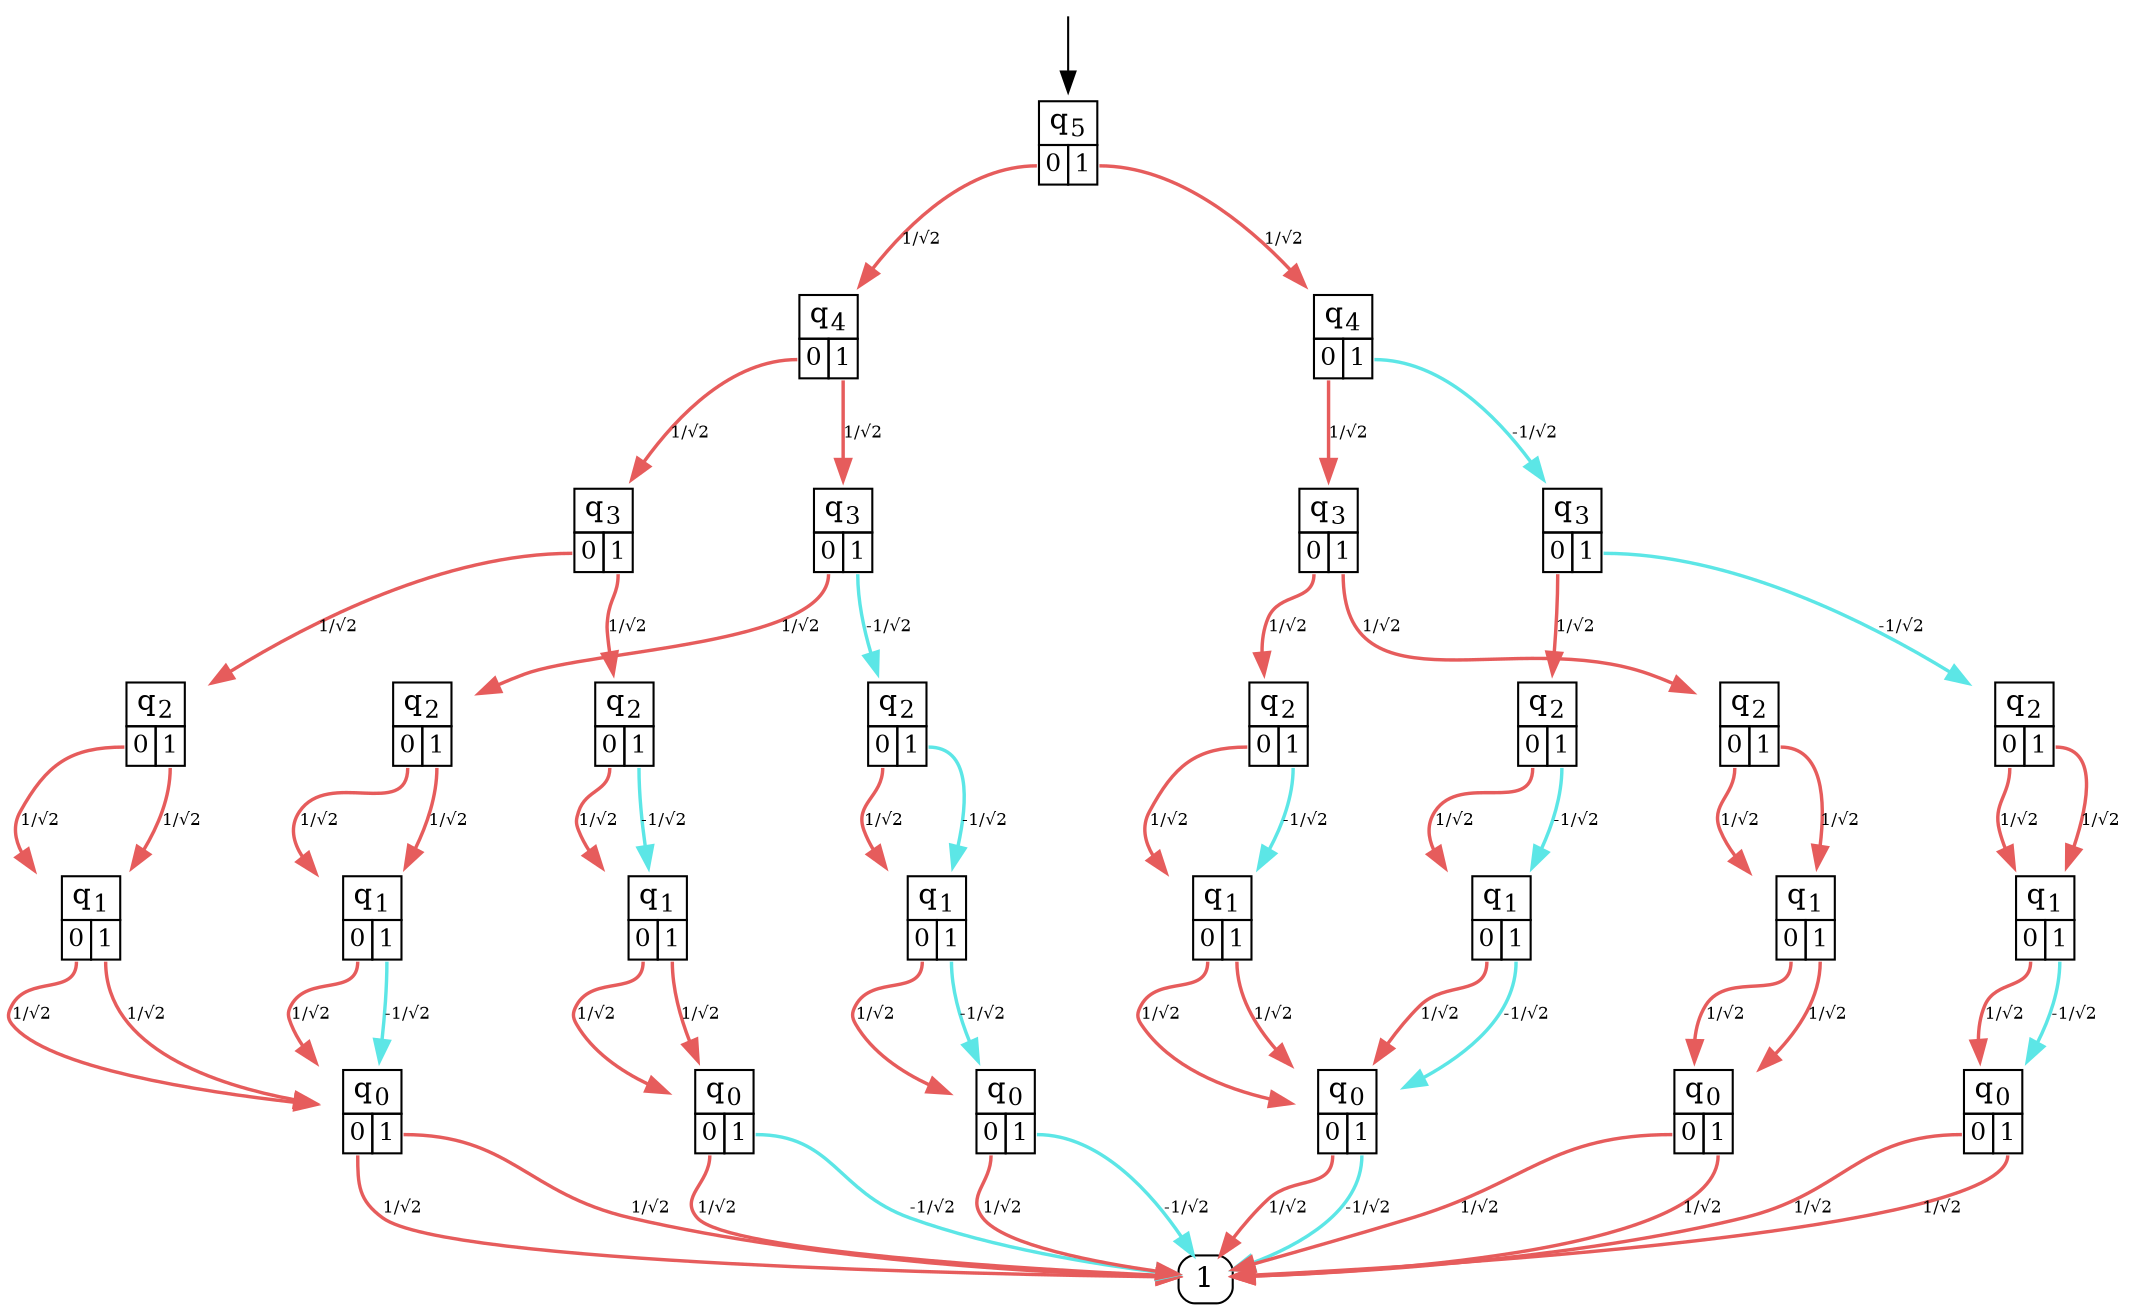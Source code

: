 digraph DD {
  graph [rankdir=TB, splines=true, nodesep=0.6];
  node [shape=none];
  edge [arrowhead=normal];
  root [shape=point, style=invis];
  node_24bd04180f0 [label=<<TABLE BORDER="0" CELLBORDER="1" CELLSPACING="0" CELLPADDING="2">
  <TR><TD COLSPAN="2" ALIGN="CENTER">q<sub>5</sub></TD></TR>
  <TR>
    <TD PORT="zero" ALIGN="CENTER"><FONT POINT-SIZE="12">0</FONT></TD>
    <TD PORT="one" ALIGN="CENTER"><FONT POINT-SIZE="12">1</FONT></TD>
  </TR>
</TABLE>>];
  node_24bd0418090 [label=<<TABLE BORDER="0" CELLBORDER="1" CELLSPACING="0" CELLPADDING="2">
  <TR><TD COLSPAN="2" ALIGN="CENTER">q<sub>4</sub></TD></TR>
  <TR>
    <TD PORT="zero" ALIGN="CENTER"><FONT POINT-SIZE="12">0</FONT></TD>
    <TD PORT="one" ALIGN="CENTER"><FONT POINT-SIZE="12">1</FONT></TD>
  </TR>
</TABLE>>];
  node_24bd0418030 [label=<<TABLE BORDER="0" CELLBORDER="1" CELLSPACING="0" CELLPADDING="2">
  <TR><TD COLSPAN="2" ALIGN="CENTER">q<sub>3</sub></TD></TR>
  <TR>
    <TD PORT="zero" ALIGN="CENTER"><FONT POINT-SIZE="12">0</FONT></TD>
    <TD PORT="one" ALIGN="CENTER"><FONT POINT-SIZE="12">1</FONT></TD>
  </TR>
</TABLE>>];
  node_24bd0418390 [label=<<TABLE BORDER="0" CELLBORDER="1" CELLSPACING="0" CELLPADDING="2">
  <TR><TD COLSPAN="2" ALIGN="CENTER">q<sub>2</sub></TD></TR>
  <TR>
    <TD PORT="zero" ALIGN="CENTER"><FONT POINT-SIZE="12">0</FONT></TD>
    <TD PORT="one" ALIGN="CENTER"><FONT POINT-SIZE="12">1</FONT></TD>
  </TR>
</TABLE>>];
  node_24bd04182d0 [label=<<TABLE BORDER="0" CELLBORDER="1" CELLSPACING="0" CELLPADDING="2">
  <TR><TD COLSPAN="2" ALIGN="CENTER">q<sub>1</sub></TD></TR>
  <TR>
    <TD PORT="zero" ALIGN="CENTER"><FONT POINT-SIZE="12">0</FONT></TD>
    <TD PORT="one" ALIGN="CENTER"><FONT POINT-SIZE="12">1</FONT></TD>
  </TR>
</TABLE>>];
  node_24bd0418330 [label=<<TABLE BORDER="0" CELLBORDER="1" CELLSPACING="0" CELLPADDING="2">
  <TR><TD COLSPAN="2" ALIGN="CENTER">q<sub>0</sub></TD></TR>
  <TR>
    <TD PORT="zero" ALIGN="CENTER"><FONT POINT-SIZE="12">0</FONT></TD>
    <TD PORT="one" ALIGN="CENTER"><FONT POINT-SIZE="12">1</FONT></TD>
  </TR>
</TABLE>>];
  node_24bd0418270 [label="1", shape=rectangle, style="rounded", width=0.3, height=0.3];
  node_24bd0418330:zero -> node_24bd0418270 [label=<<font point-size="8">1/√2</font>>, color="0.000 0.6 0.9", penwidth="1.648528137423857"];
  node_24bd0418330:one -> node_24bd0418270 [label=<<font point-size="8">1/√2</font>>, color="0.000 0.6 0.9", penwidth="1.648528137423857"];
  node_24bd04182d0:zero -> node_24bd0418330 [label=<<font point-size="8">1/√2</font>>, color="0.000 0.6 0.9", penwidth="1.648528137423857"];
  node_24bd04182d0:one -> node_24bd0418330 [label=<<font point-size="8">1/√2</font>>, color="0.000 0.6 0.9", penwidth="1.648528137423857"];
  node_24bd0418390:zero -> node_24bd04182d0 [label=<<font point-size="8">1/√2</font>>, color="0.000 0.6 0.9", penwidth="1.648528137423857"];
  node_24bd0418390:one -> node_24bd04182d0 [label=<<font point-size="8">1/√2</font>>, color="0.000 0.6 0.9", penwidth="1.648528137423857"];
  node_24bd0418030:zero -> node_24bd0418390 [label=<<font point-size="8">1/√2</font>>, color="0.000 0.6 0.9", penwidth="1.648528137423857"];
  node_24bd0417e50 [label=<<TABLE BORDER="0" CELLBORDER="1" CELLSPACING="0" CELLPADDING="2">
  <TR><TD COLSPAN="2" ALIGN="CENTER">q<sub>2</sub></TD></TR>
  <TR>
    <TD PORT="zero" ALIGN="CENTER"><FONT POINT-SIZE="12">0</FONT></TD>
    <TD PORT="one" ALIGN="CENTER"><FONT POINT-SIZE="12">1</FONT></TD>
  </TR>
</TABLE>>];
  node_24bd041b0e0 [label=<<TABLE BORDER="0" CELLBORDER="1" CELLSPACING="0" CELLPADDING="2">
  <TR><TD COLSPAN="2" ALIGN="CENTER">q<sub>1</sub></TD></TR>
  <TR>
    <TD PORT="zero" ALIGN="CENTER"><FONT POINT-SIZE="12">0</FONT></TD>
    <TD PORT="one" ALIGN="CENTER"><FONT POINT-SIZE="12">1</FONT></TD>
  </TR>
</TABLE>>];
  node_24bd041b080 [label=<<TABLE BORDER="0" CELLBORDER="1" CELLSPACING="0" CELLPADDING="2">
  <TR><TD COLSPAN="2" ALIGN="CENTER">q<sub>0</sub></TD></TR>
  <TR>
    <TD PORT="zero" ALIGN="CENTER"><FONT POINT-SIZE="12">0</FONT></TD>
    <TD PORT="one" ALIGN="CENTER"><FONT POINT-SIZE="12">1</FONT></TD>
  </TR>
</TABLE>>];
  node_24bd041b080:zero -> node_24bd0418270 [label=<<font point-size="8">1/√2</font>>, color="0.000 0.6 0.9", penwidth="1.648528137423857"];
  node_24bd041b080:one -> node_24bd0418270 [label=<<font point-size="8">-1/√2</font>>, color="0.500 0.6 0.9", penwidth="1.648528137423857"];
  node_24bd041b0e0:zero -> node_24bd041b080 [label=<<font point-size="8">1/√2</font>>, color="0.000 0.6 0.9", penwidth="1.648528137423857"];
  node_24bd041b0e0:one -> node_24bd041b080 [label=<<font point-size="8">1/√2</font>>, color="0.000 0.6 0.9", penwidth="1.648528137423857"];
  node_24bd0417e50:zero -> node_24bd041b0e0 [label=<<font point-size="8">1/√2</font>>, color="0.000 0.6 0.9", penwidth="1.648528137423857"];
  node_24bd0417e50:one -> node_24bd041b0e0 [label=<<font point-size="8">-1/√2</font>>, color="0.500 0.6 0.9", penwidth="1.648528137423857"];
  node_24bd0418030:one -> node_24bd0417e50 [label=<<font point-size="8">1/√2</font>>, color="0.000 0.6 0.9", penwidth="1.648528137423857"];
  node_24bd0418090:zero -> node_24bd0418030 [label=<<font point-size="8">1/√2</font>>, color="0.000 0.6 0.9", penwidth="1.648528137423857"];
  node_24bd0417f70 [label=<<TABLE BORDER="0" CELLBORDER="1" CELLSPACING="0" CELLPADDING="2">
  <TR><TD COLSPAN="2" ALIGN="CENTER">q<sub>3</sub></TD></TR>
  <TR>
    <TD PORT="zero" ALIGN="CENTER"><FONT POINT-SIZE="12">0</FONT></TD>
    <TD PORT="one" ALIGN="CENTER"><FONT POINT-SIZE="12">1</FONT></TD>
  </TR>
</TABLE>>];
  node_24bd0417eb0 [label=<<TABLE BORDER="0" CELLBORDER="1" CELLSPACING="0" CELLPADDING="2">
  <TR><TD COLSPAN="2" ALIGN="CENTER">q<sub>2</sub></TD></TR>
  <TR>
    <TD PORT="zero" ALIGN="CENTER"><FONT POINT-SIZE="12">0</FONT></TD>
    <TD PORT="one" ALIGN="CENTER"><FONT POINT-SIZE="12">1</FONT></TD>
  </TR>
</TABLE>>];
  node_24bd0417d90 [label=<<TABLE BORDER="0" CELLBORDER="1" CELLSPACING="0" CELLPADDING="2">
  <TR><TD COLSPAN="2" ALIGN="CENTER">q<sub>1</sub></TD></TR>
  <TR>
    <TD PORT="zero" ALIGN="CENTER"><FONT POINT-SIZE="12">0</FONT></TD>
    <TD PORT="one" ALIGN="CENTER"><FONT POINT-SIZE="12">1</FONT></TD>
  </TR>
</TABLE>>];
  node_24bd0417d90:zero -> node_24bd0418330 [label=<<font point-size="8">1/√2</font>>, color="0.000 0.6 0.9", penwidth="1.648528137423857"];
  node_24bd0417d90:one -> node_24bd0418330 [label=<<font point-size="8">-1/√2</font>>, color="0.500 0.6 0.9", penwidth="1.648528137423857"];
  node_24bd0417eb0:zero -> node_24bd0417d90 [label=<<font point-size="8">1/√2</font>>, color="0.000 0.6 0.9", penwidth="1.648528137423857"];
  node_24bd0417eb0:one -> node_24bd0417d90 [label=<<font point-size="8">1/√2</font>>, color="0.000 0.6 0.9", penwidth="1.648528137423857"];
  node_24bd0417f70:zero -> node_24bd0417eb0 [label=<<font point-size="8">1/√2</font>>, color="0.000 0.6 0.9", penwidth="1.648528137423857"];
  node_24bd041af60 [label=<<TABLE BORDER="0" CELLBORDER="1" CELLSPACING="0" CELLPADDING="2">
  <TR><TD COLSPAN="2" ALIGN="CENTER">q<sub>2</sub></TD></TR>
  <TR>
    <TD PORT="zero" ALIGN="CENTER"><FONT POINT-SIZE="12">0</FONT></TD>
    <TD PORT="one" ALIGN="CENTER"><FONT POINT-SIZE="12">1</FONT></TD>
  </TR>
</TABLE>>];
  node_24bd041ae40 [label=<<TABLE BORDER="0" CELLBORDER="1" CELLSPACING="0" CELLPADDING="2">
  <TR><TD COLSPAN="2" ALIGN="CENTER">q<sub>1</sub></TD></TR>
  <TR>
    <TD PORT="zero" ALIGN="CENTER"><FONT POINT-SIZE="12">0</FONT></TD>
    <TD PORT="one" ALIGN="CENTER"><FONT POINT-SIZE="12">1</FONT></TD>
  </TR>
</TABLE>>];
  node_24bd041a420 [label=<<TABLE BORDER="0" CELLBORDER="1" CELLSPACING="0" CELLPADDING="2">
  <TR><TD COLSPAN="2" ALIGN="CENTER">q<sub>0</sub></TD></TR>
  <TR>
    <TD PORT="zero" ALIGN="CENTER"><FONT POINT-SIZE="12">0</FONT></TD>
    <TD PORT="one" ALIGN="CENTER"><FONT POINT-SIZE="12">1</FONT></TD>
  </TR>
</TABLE>>];
  node_24bd041a420:zero -> node_24bd0418270 [label=<<font point-size="8">1/√2</font>>, color="0.000 0.6 0.9", penwidth="1.648528137423857"];
  node_24bd041a420:one -> node_24bd0418270 [label=<<font point-size="8">-1/√2</font>>, color="0.500 0.6 0.9", penwidth="1.648528137423857"];
  node_24bd041ae40:zero -> node_24bd041a420 [label=<<font point-size="8">1/√2</font>>, color="0.000 0.6 0.9", penwidth="1.648528137423857"];
  node_24bd041ae40:one -> node_24bd041a420 [label=<<font point-size="8">-1/√2</font>>, color="0.500 0.6 0.9", penwidth="1.648528137423857"];
  node_24bd041af60:zero -> node_24bd041ae40 [label=<<font point-size="8">1/√2</font>>, color="0.000 0.6 0.9", penwidth="1.648528137423857"];
  node_24bd041af60:one -> node_24bd041ae40 [label=<<font point-size="8">-1/√2</font>>, color="0.500 0.6 0.9", penwidth="1.648528137423857"];
  node_24bd0417f70:one -> node_24bd041af60 [label=<<font point-size="8">-1/√2</font>>, color="0.500 0.6 0.9", penwidth="1.648528137423857"];
  node_24bd0418090:one -> node_24bd0417f70 [label=<<font point-size="8">1/√2</font>>, color="0.000 0.6 0.9", penwidth="1.648528137423857"];
  node_24bd04180f0:zero -> node_24bd0418090 [label=<<font point-size="8">1/√2</font>>, color="0.000 0.6 0.9", penwidth="1.648528137423857"];
  node_24bd04181b0 [label=<<TABLE BORDER="0" CELLBORDER="1" CELLSPACING="0" CELLPADDING="2">
  <TR><TD COLSPAN="2" ALIGN="CENTER">q<sub>4</sub></TD></TR>
  <TR>
    <TD PORT="zero" ALIGN="CENTER"><FONT POINT-SIZE="12">0</FONT></TD>
    <TD PORT="one" ALIGN="CENTER"><FONT POINT-SIZE="12">1</FONT></TD>
  </TR>
</TABLE>>];
  node_24bd0417cd0 [label=<<TABLE BORDER="0" CELLBORDER="1" CELLSPACING="0" CELLPADDING="2">
  <TR><TD COLSPAN="2" ALIGN="CENTER">q<sub>3</sub></TD></TR>
  <TR>
    <TD PORT="zero" ALIGN="CENTER"><FONT POINT-SIZE="12">0</FONT></TD>
    <TD PORT="one" ALIGN="CENTER"><FONT POINT-SIZE="12">1</FONT></TD>
  </TR>
</TABLE>>];
  node_24bd0418210 [label=<<TABLE BORDER="0" CELLBORDER="1" CELLSPACING="0" CELLPADDING="2">
  <TR><TD COLSPAN="2" ALIGN="CENTER">q<sub>2</sub></TD></TR>
  <TR>
    <TD PORT="zero" ALIGN="CENTER"><FONT POINT-SIZE="12">0</FONT></TD>
    <TD PORT="one" ALIGN="CENTER"><FONT POINT-SIZE="12">1</FONT></TD>
  </TR>
</TABLE>>];
  node_24bd0417f10 [label=<<TABLE BORDER="0" CELLBORDER="1" CELLSPACING="0" CELLPADDING="2">
  <TR><TD COLSPAN="2" ALIGN="CENTER">q<sub>1</sub></TD></TR>
  <TR>
    <TD PORT="zero" ALIGN="CENTER"><FONT POINT-SIZE="12">0</FONT></TD>
    <TD PORT="one" ALIGN="CENTER"><FONT POINT-SIZE="12">1</FONT></TD>
  </TR>
</TABLE>>];
  node_24bd0417d30 [label=<<TABLE BORDER="0" CELLBORDER="1" CELLSPACING="0" CELLPADDING="2">
  <TR><TD COLSPAN="2" ALIGN="CENTER">q<sub>0</sub></TD></TR>
  <TR>
    <TD PORT="zero" ALIGN="CENTER"><FONT POINT-SIZE="12">0</FONT></TD>
    <TD PORT="one" ALIGN="CENTER"><FONT POINT-SIZE="12">1</FONT></TD>
  </TR>
</TABLE>>];
  node_24bd0417d30:zero -> node_24bd0418270 [label=<<font point-size="8">1/√2</font>>, color="0.000 0.6 0.9", penwidth="1.648528137423857"];
  node_24bd0417d30:one -> node_24bd0418270 [label=<<font point-size="8">-1/√2</font>>, color="0.500 0.6 0.9", penwidth="1.648528137423857"];
  node_24bd0417f10:zero -> node_24bd0417d30 [label=<<font point-size="8">1/√2</font>>, color="0.000 0.6 0.9", penwidth="1.648528137423857"];
  node_24bd0417f10:one -> node_24bd0417d30 [label=<<font point-size="8">1/√2</font>>, color="0.000 0.6 0.9", penwidth="1.648528137423857"];
  node_24bd0418210:zero -> node_24bd0417f10 [label=<<font point-size="8">1/√2</font>>, color="0.000 0.6 0.9", penwidth="1.648528137423857"];
  node_24bd0418210:one -> node_24bd0417f10 [label=<<font point-size="8">-1/√2</font>>, color="0.500 0.6 0.9", penwidth="1.648528137423857"];
  node_24bd0417cd0:zero -> node_24bd0418210 [label=<<font point-size="8">1/√2</font>>, color="0.000 0.6 0.9", penwidth="1.648528137423857"];
  node_24bd041b200 [label=<<TABLE BORDER="0" CELLBORDER="1" CELLSPACING="0" CELLPADDING="2">
  <TR><TD COLSPAN="2" ALIGN="CENTER">q<sub>2</sub></TD></TR>
  <TR>
    <TD PORT="zero" ALIGN="CENTER"><FONT POINT-SIZE="12">0</FONT></TD>
    <TD PORT="one" ALIGN="CENTER"><FONT POINT-SIZE="12">1</FONT></TD>
  </TR>
</TABLE>>];
  node_24bd041aa80 [label=<<TABLE BORDER="0" CELLBORDER="1" CELLSPACING="0" CELLPADDING="2">
  <TR><TD COLSPAN="2" ALIGN="CENTER">q<sub>1</sub></TD></TR>
  <TR>
    <TD PORT="zero" ALIGN="CENTER"><FONT POINT-SIZE="12">0</FONT></TD>
    <TD PORT="one" ALIGN="CENTER"><FONT POINT-SIZE="12">1</FONT></TD>
  </TR>
</TABLE>>];
  node_24bd041aae0 [label=<<TABLE BORDER="0" CELLBORDER="1" CELLSPACING="0" CELLPADDING="2">
  <TR><TD COLSPAN="2" ALIGN="CENTER">q<sub>0</sub></TD></TR>
  <TR>
    <TD PORT="zero" ALIGN="CENTER"><FONT POINT-SIZE="12">0</FONT></TD>
    <TD PORT="one" ALIGN="CENTER"><FONT POINT-SIZE="12">1</FONT></TD>
  </TR>
</TABLE>>];
  node_24bd041aae0:zero -> node_24bd0418270 [label=<<font point-size="8">1/√2</font>>, color="0.000 0.6 0.9", penwidth="1.648528137423857"];
  node_24bd041aae0:one -> node_24bd0418270 [label=<<font point-size="8">1/√2</font>>, color="0.000 0.6 0.9", penwidth="1.648528137423857"];
  node_24bd041aa80:zero -> node_24bd041aae0 [label=<<font point-size="8">1/√2</font>>, color="0.000 0.6 0.9", penwidth="1.648528137423857"];
  node_24bd041aa80:one -> node_24bd041aae0 [label=<<font point-size="8">1/√2</font>>, color="0.000 0.6 0.9", penwidth="1.648528137423857"];
  node_24bd041b200:zero -> node_24bd041aa80 [label=<<font point-size="8">1/√2</font>>, color="0.000 0.6 0.9", penwidth="1.648528137423857"];
  node_24bd041b200:one -> node_24bd041aa80 [label=<<font point-size="8">1/√2</font>>, color="0.000 0.6 0.9", penwidth="1.648528137423857"];
  node_24bd0417cd0:one -> node_24bd041b200 [label=<<font point-size="8">1/√2</font>>, color="0.000 0.6 0.9", penwidth="1.648528137423857"];
  node_24bd04181b0:zero -> node_24bd0417cd0 [label=<<font point-size="8">1/√2</font>>, color="0.000 0.6 0.9", penwidth="1.648528137423857"];
  node_24bd0417c70 [label=<<TABLE BORDER="0" CELLBORDER="1" CELLSPACING="0" CELLPADDING="2">
  <TR><TD COLSPAN="2" ALIGN="CENTER">q<sub>3</sub></TD></TR>
  <TR>
    <TD PORT="zero" ALIGN="CENTER"><FONT POINT-SIZE="12">0</FONT></TD>
    <TD PORT="one" ALIGN="CENTER"><FONT POINT-SIZE="12">1</FONT></TD>
  </TR>
</TABLE>>];
  node_24bd0417fd0 [label=<<TABLE BORDER="0" CELLBORDER="1" CELLSPACING="0" CELLPADDING="2">
  <TR><TD COLSPAN="2" ALIGN="CENTER">q<sub>2</sub></TD></TR>
  <TR>
    <TD PORT="zero" ALIGN="CENTER"><FONT POINT-SIZE="12">0</FONT></TD>
    <TD PORT="one" ALIGN="CENTER"><FONT POINT-SIZE="12">1</FONT></TD>
  </TR>
</TABLE>>];
  node_24bd0417df0 [label=<<TABLE BORDER="0" CELLBORDER="1" CELLSPACING="0" CELLPADDING="2">
  <TR><TD COLSPAN="2" ALIGN="CENTER">q<sub>1</sub></TD></TR>
  <TR>
    <TD PORT="zero" ALIGN="CENTER"><FONT POINT-SIZE="12">0</FONT></TD>
    <TD PORT="one" ALIGN="CENTER"><FONT POINT-SIZE="12">1</FONT></TD>
  </TR>
</TABLE>>];
  node_24bd0417df0:zero -> node_24bd0417d30 [label=<<font point-size="8">1/√2</font>>, color="0.000 0.6 0.9", penwidth="1.648528137423857"];
  node_24bd0417df0:one -> node_24bd0417d30 [label=<<font point-size="8">-1/√2</font>>, color="0.500 0.6 0.9", penwidth="1.648528137423857"];
  node_24bd0417fd0:zero -> node_24bd0417df0 [label=<<font point-size="8">1/√2</font>>, color="0.000 0.6 0.9", penwidth="1.648528137423857"];
  node_24bd0417fd0:one -> node_24bd0417df0 [label=<<font point-size="8">-1/√2</font>>, color="0.500 0.6 0.9", penwidth="1.648528137423857"];
  node_24bd0417c70:zero -> node_24bd0417fd0 [label=<<font point-size="8">1/√2</font>>, color="0.000 0.6 0.9", penwidth="1.648528137423857"];
  node_24bd041ac60 [label=<<TABLE BORDER="0" CELLBORDER="1" CELLSPACING="0" CELLPADDING="2">
  <TR><TD COLSPAN="2" ALIGN="CENTER">q<sub>2</sub></TD></TR>
  <TR>
    <TD PORT="zero" ALIGN="CENTER"><FONT POINT-SIZE="12">0</FONT></TD>
    <TD PORT="one" ALIGN="CENTER"><FONT POINT-SIZE="12">1</FONT></TD>
  </TR>
</TABLE>>];
  node_24bd041acc0 [label=<<TABLE BORDER="0" CELLBORDER="1" CELLSPACING="0" CELLPADDING="2">
  <TR><TD COLSPAN="2" ALIGN="CENTER">q<sub>1</sub></TD></TR>
  <TR>
    <TD PORT="zero" ALIGN="CENTER"><FONT POINT-SIZE="12">0</FONT></TD>
    <TD PORT="one" ALIGN="CENTER"><FONT POINT-SIZE="12">1</FONT></TD>
  </TR>
</TABLE>>];
  node_24bd041b140 [label=<<TABLE BORDER="0" CELLBORDER="1" CELLSPACING="0" CELLPADDING="2">
  <TR><TD COLSPAN="2" ALIGN="CENTER">q<sub>0</sub></TD></TR>
  <TR>
    <TD PORT="zero" ALIGN="CENTER"><FONT POINT-SIZE="12">0</FONT></TD>
    <TD PORT="one" ALIGN="CENTER"><FONT POINT-SIZE="12">1</FONT></TD>
  </TR>
</TABLE>>];
  node_24bd041b140:zero -> node_24bd0418270 [label=<<font point-size="8">1/√2</font>>, color="0.000 0.6 0.9", penwidth="1.648528137423857"];
  node_24bd041b140:one -> node_24bd0418270 [label=<<font point-size="8">1/√2</font>>, color="0.000 0.6 0.9", penwidth="1.648528137423857"];
  node_24bd041acc0:zero -> node_24bd041b140 [label=<<font point-size="8">1/√2</font>>, color="0.000 0.6 0.9", penwidth="1.648528137423857"];
  node_24bd041acc0:one -> node_24bd041b140 [label=<<font point-size="8">-1/√2</font>>, color="0.500 0.6 0.9", penwidth="1.648528137423857"];
  node_24bd041ac60:zero -> node_24bd041acc0 [label=<<font point-size="8">1/√2</font>>, color="0.000 0.6 0.9", penwidth="1.648528137423857"];
  node_24bd041ac60:one -> node_24bd041acc0 [label=<<font point-size="8">1/√2</font>>, color="0.000 0.6 0.9", penwidth="1.648528137423857"];
  node_24bd0417c70:one -> node_24bd041ac60 [label=<<font point-size="8">-1/√2</font>>, color="0.500 0.6 0.9", penwidth="1.648528137423857"];
  node_24bd04181b0:one -> node_24bd0417c70 [label=<<font point-size="8">-1/√2</font>>, color="0.500 0.6 0.9", penwidth="1.648528137423857"];
  node_24bd04180f0:one -> node_24bd04181b0 [label=<<font point-size="8">1/√2</font>>, color="0.000 0.6 0.9", penwidth="1.648528137423857"];
  root -> node_24bd04180f0;
}

